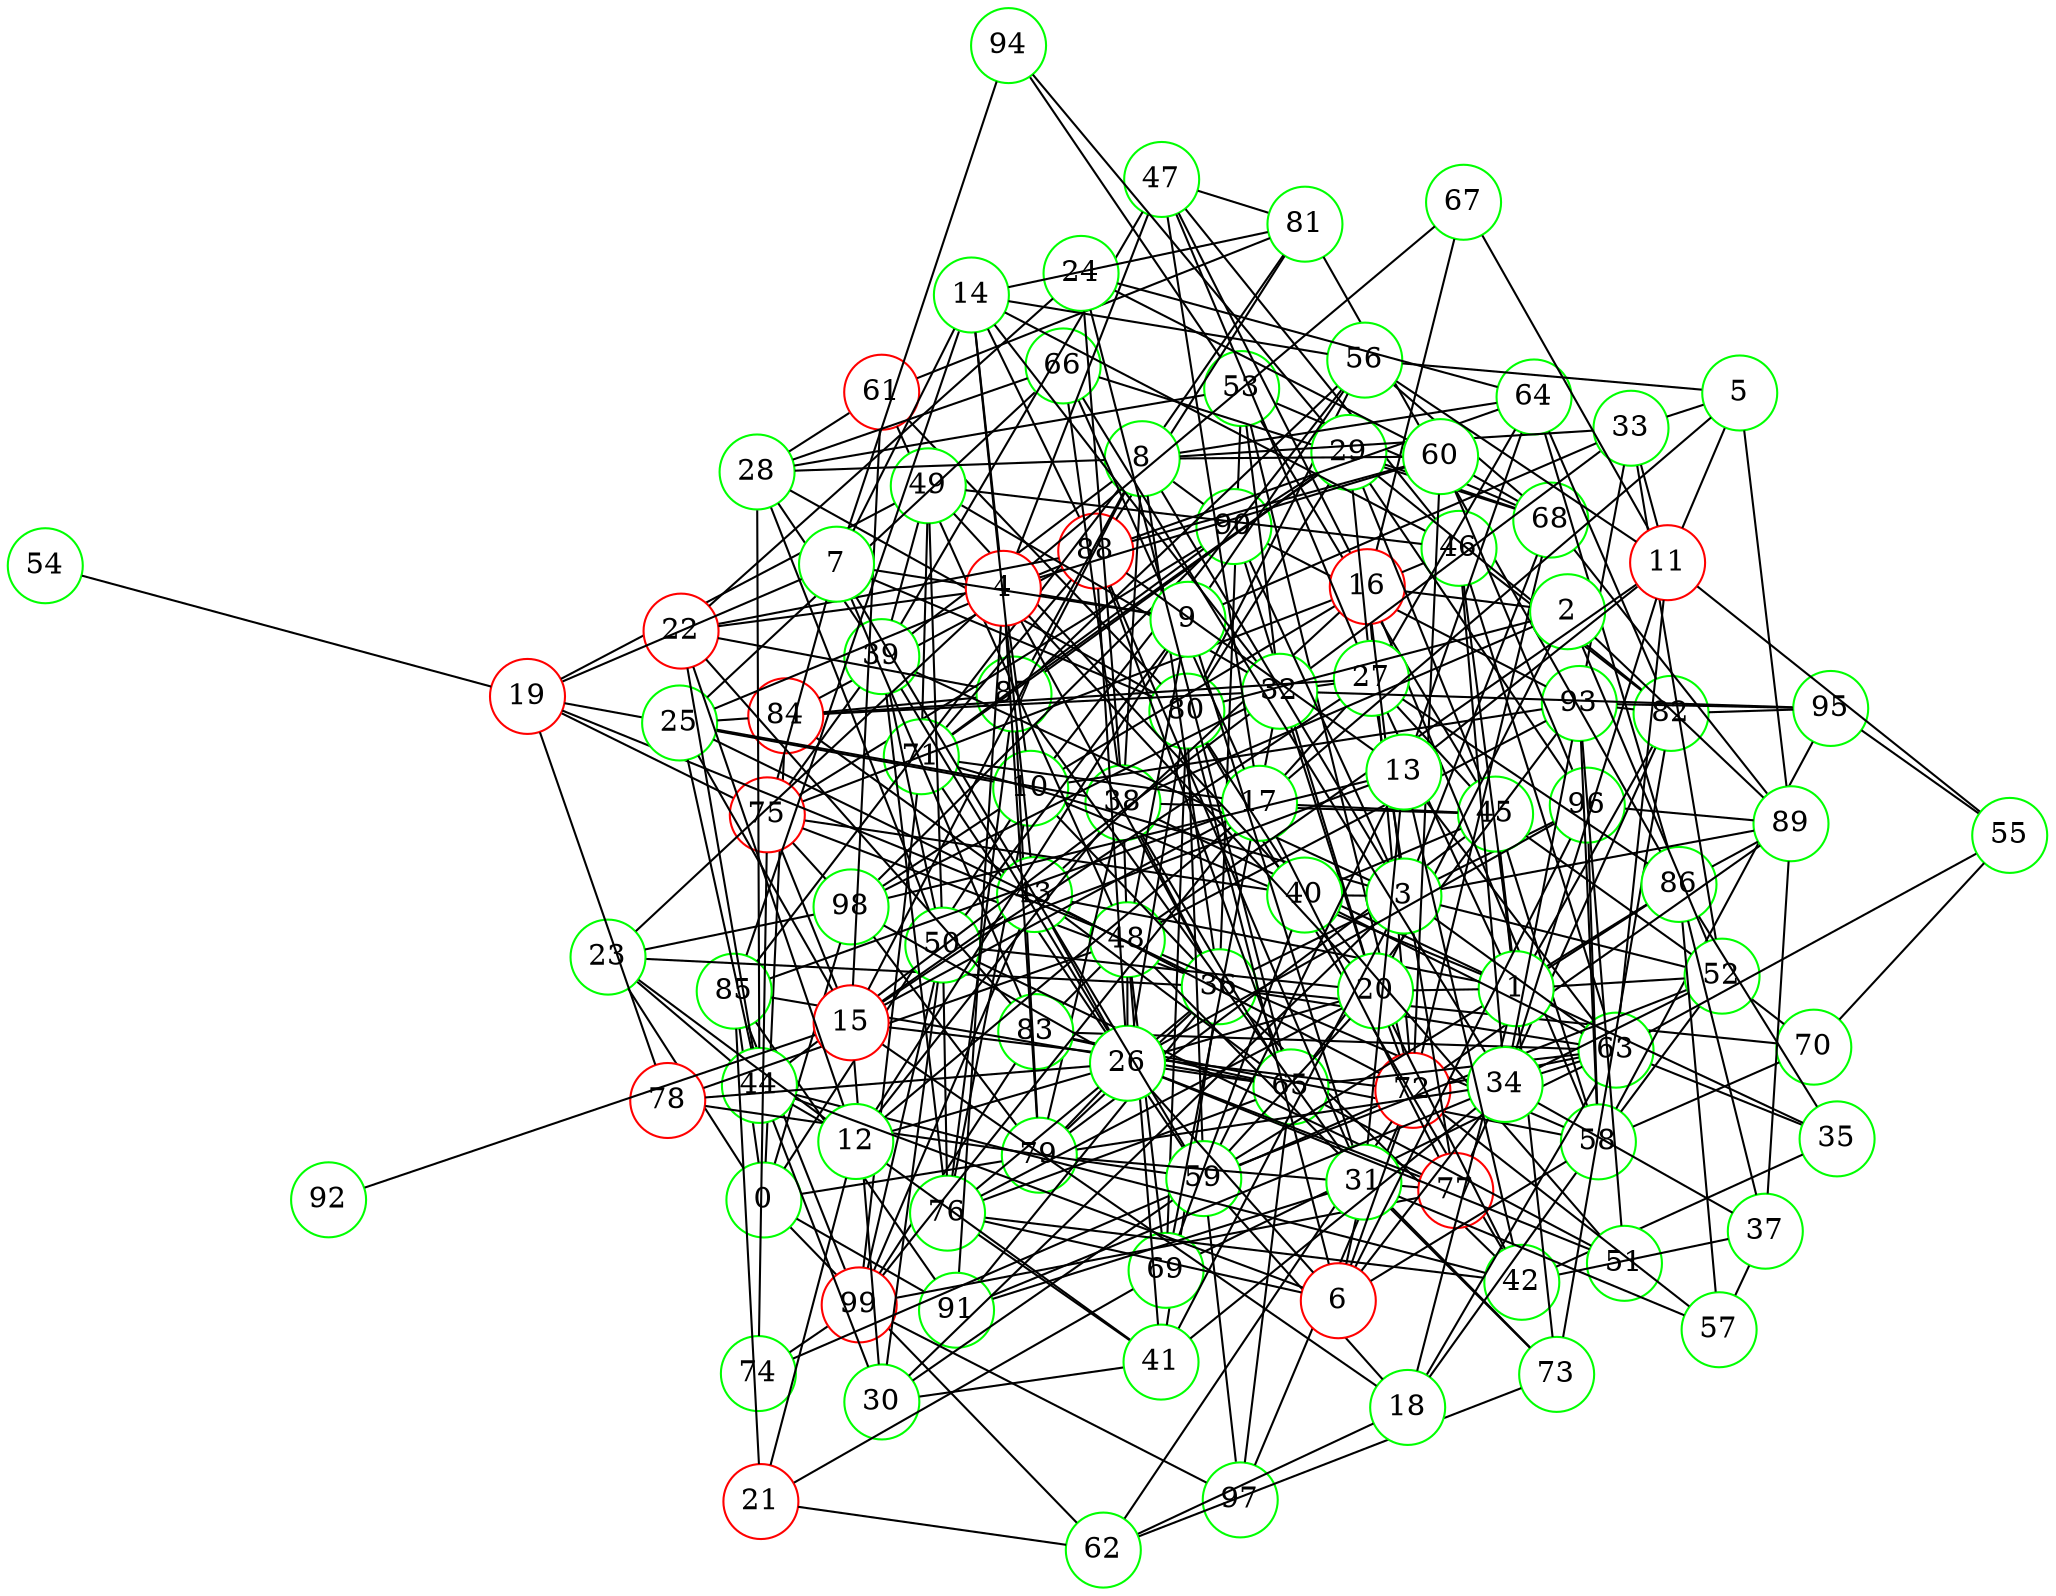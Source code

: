 graph {
graph ["layout"="fdp"]
node ["style"="filled","fillcolor"="white","fixedsize"="true","shape"="circle"]
"0" ["color"="green"]
"98" ["color"="green"]
"84" ["color"="red"]
"87" ["color"="green"]
"88" ["color"="red"]
"85" ["color"="green"]
"99" ["color"="red"]
"91" ["color"="green"]
"23" ["color"="green"]
"36" ["color"="green"]
"96" ["color"="green"]
"38" ["color"="green"]
"48" ["color"="green"]
"69" ["color"="green"]
"80" ["color"="green"]
"73" ["color"="green"]
"82" ["color"="green"]
"93" ["color"="green"]
"95" ["color"="green"]
"78" ["color"="red"]
"83" ["color"="green"]
"58" ["color"="green"]
"70" ["color"="green"]
"61" ["color"="red"]
"81" ["color"="green"]
"86" ["color"="green"]
"89" ["color"="green"]
"65" ["color"="green"]
"97" ["color"="green"]
"76" ["color"="green"]
"66" ["color"="green"]
"68" ["color"="green"]
"72" ["color"="red"]
"74" ["color"="green"]
"75" ["color"="red"]
"90" ["color"="green"]
"45" ["color"="green"]
"52" ["color"="green"]
"59" ["color"="green"]
"71" ["color"="green"]
"53" ["color"="green"]
"94" ["color"="green"]
"79" ["color"="green"]
"41" ["color"="green"]
"42" ["color"="green"]
"44" ["color"="green"]
"63" ["color"="green"]
"10" ["color"="green"]
"16" ["color"="red"]
"67" ["color"="green"]
"43" ["color"="green"]
"46" ["color"="green"]
"49" ["color"="green"]
"50" ["color"="green"]
"77" ["color"="red"]
"47" ["color"="green"]
"19" ["color"="red"]
"54" ["color"="green"]
"56" ["color"="green"]
"62" ["color"="green"]
"1" ["color"="green"]
"18" ["color"="green"]
"35" ["color"="green"]
"20" ["color"="green"]
"32" ["color"="green"]
"33" ["color"="green"]
"27" ["color"="green"]
"64" ["color"="green"]
"29" ["color"="green"]
"2" ["color"="green"]
"3" ["color"="green"]
"39" ["color"="green"]
"8" ["color"="green"]
"15" ["color"="red"]
"17" ["color"="green"]
"25" ["color"="green"]
"92" ["color"="green"]
"30" ["color"="green"]
"28" ["color"="green"]
"60" ["color"="green"]
"40" ["color"="green"]
"51" ["color"="green"]
"4" ["color"="red"]
"22" ["color"="red"]
"24" ["color"="green"]
"9" ["color"="green"]
"12" ["color"="green"]
"21" ["color"="red"]
"31" ["color"="green"]
"57" ["color"="green"]
"14" ["color"="green"]
"5" ["color"="green"]
"11" ["color"="red"]
"34" ["color"="green"]
"37" ["color"="green"]
"55" ["color"="green"]
"13" ["color"="green"]
"6" ["color"="red"]
"26" ["color"="green"]
"7" ["color"="green"]
"0" -- "98"
"0" -- "84"
"0" -- "85"
"0" -- "23"
"0" -- "10"
"0" -- "91"
"0" -- "62"
"0" -- "79"
"84" -- "87"
"84" -- "88"
"85" -- "99"
"85" -- "91"
"23" -- "98"
"23" -- "36"
"23" -- "44"
"36" -- "96"
"36" -- "38"
"36" -- "70"
"36" -- "41"
"36" -- "42"
"36" -- "75"
"36" -- "79"
"36" -- "53"
"36" -- "91"
"36" -- "63"
"38" -- "48"
"38" -- "65"
"38" -- "66"
"38" -- "45"
"38" -- "79"
"48" -- "69"
"48" -- "73"
"48" -- "78"
"48" -- "83"
"48" -- "58"
"48" -- "61"
"48" -- "93"
"69" -- "80"
"73" -- "82"
"82" -- "93"
"82" -- "95"
"93" -- "95"
"83" -- "99"
"58" -- "96"
"58" -- "83"
"58" -- "70"
"58" -- "93"
"58" -- "95"
"61" -- "80"
"61" -- "81"
"81" -- "86"
"81" -- "88"
"86" -- "89"
"89" -- "96"
"65" -- "97"
"65" -- "83"
"65" -- "85"
"65" -- "88"
"65" -- "76"
"65" -- "93"
"97" -- "99"
"76" -- "87"
"66" -- "68"
"68" -- "72"
"68" -- "89"
"72" -- "97"
"72" -- "74"
"72" -- "89"
"74" -- "99"
"74" -- "75"
"75" -- "98"
"75" -- "90"
"90" -- "98"
"90" -- "93"
"45" -- "52"
"45" -- "53"
"45" -- "73"
"45" -- "58"
"45" -- "79"
"52" -- "70"
"52" -- "58"
"52" -- "59"
"59" -- "80"
"59" -- "97"
"59" -- "86"
"59" -- "71"
"59" -- "78"
"71" -- "99"
"71" -- "88"
"71" -- "90"
"53" -- "68"
"53" -- "72"
"53" -- "94"
"79" -- "98"
"79" -- "87"
"41" -- "48"
"41" -- "76"
"42" -- "80"
"42" -- "44"
"42" -- "76"
"63" -- "65"
"63" -- "69"
"63" -- "72"
"63" -- "83"
"10" -- "16"
"10" -- "98"
"10" -- "19"
"10" -- "36"
"10" -- "56"
"10" -- "76"
"10" -- "93"
"16" -- "67"
"16" -- "72"
"16" -- "58"
"16" -- "43"
"16" -- "75"
"16" -- "46"
"16" -- "47"
"43" -- "65"
"43" -- "99"
"43" -- "84"
"43" -- "72"
"46" -- "49"
"46" -- "82"
"46" -- "47"
"46" -- "63"
"49" -- "50"
"49" -- "71"
"50" -- "99"
"50" -- "76"
"50" -- "77"
"77" -- "82"
"77" -- "99"
"77" -- "79"
"47" -- "81"
"19" -- "48"
"19" -- "49"
"19" -- "54"
"19" -- "75"
"19" -- "78"
"56" -- "80"
"56" -- "68"
"56" -- "87"
"62" -- "72"
"62" -- "73"
"1" -- "18"
"1" -- "82"
"1" -- "35"
"1" -- "20"
"1" -- "52"
"1" -- "38"
"1" -- "86"
"1" -- "10"
"1" -- "27"
"1" -- "43"
"1" -- "45"
"1" -- "46"
"18" -- "58"
"18" -- "59"
"18" -- "62"
"18" -- "63"
"35" -- "86"
"35" -- "42"
"35" -- "63"
"20" -- "32"
"20" -- "50"
"20" -- "72"
"20" -- "42"
"20" -- "90"
"20" -- "59"
"20" -- "76"
"32" -- "33"
"32" -- "49"
"32" -- "98"
"32" -- "84"
"32" -- "53"
"32" -- "69"
"32" -- "44"
"32" -- "95"
"33" -- "52"
"33" -- "93"
"27" -- "32"
"27" -- "64"
"27" -- "84"
"27" -- "86"
"27" -- "29"
"27" -- "45"
"27" -- "77"
"27" -- "47"
"64" -- "82"
"64" -- "86"
"64" -- "88"
"29" -- "80"
"29" -- "96"
"29" -- "82"
"29" -- "68"
"29" -- "71"
"29" -- "87"
"29" -- "90"
"29" -- "45"
"29" -- "94"
"2" -- "16"
"2" -- "80"
"2" -- "20"
"2" -- "52"
"2" -- "38"
"2" -- "89"
"3" -- "16"
"3" -- "52"
"3" -- "68"
"3" -- "39"
"3" -- "71"
"3" -- "8"
"3" -- "40"
"3" -- "41"
"3" -- "89"
"3" -- "90"
"3" -- "30"
"3" -- "63"
"39" -- "49"
"39" -- "50"
"39" -- "75"
"39" -- "76"
"39" -- "47"
"8" -- "64"
"8" -- "33"
"8" -- "36"
"8" -- "38"
"8" -- "39"
"8" -- "15"
"8" -- "81"
"8" -- "85"
"8" -- "87"
"8" -- "90"
"8" -- "28"
"8" -- "60"
"15" -- "17"
"15" -- "18"
"15" -- "72"
"15" -- "25"
"15" -- "27"
"15" -- "43"
"15" -- "75"
"15" -- "92"
"15" -- "61"
"15" -- "30"
"17" -- "66"
"17" -- "99"
"17" -- "85"
"17" -- "71"
"17" -- "27"
"17" -- "45"
"17" -- "77"
"17" -- "47"
"25" -- "66"
"25" -- "36"
"25" -- "84"
"25" -- "38"
"25" -- "88"
"25" -- "44"
"30" -- "50"
"30" -- "41"
"30" -- "59"
"30" -- "44"
"28" -- "80"
"28" -- "50"
"28" -- "66"
"28" -- "53"
"28" -- "39"
"28" -- "44"
"28" -- "61"
"60" -- "96"
"60" -- "68"
"60" -- "72"
"60" -- "88"
"40" -- "80"
"40" -- "49"
"40" -- "51"
"40" -- "69"
"40" -- "75"
"40" -- "45"
"40" -- "63"
"51" -- "65"
"51" -- "93"
"4" -- "67"
"4" -- "20"
"4" -- "36"
"4" -- "22"
"4" -- "23"
"4" -- "9"
"4" -- "10"
"4" -- "91"
"4" -- "60"
"4" -- "14"
"4" -- "47"
"4" -- "79"
"22" -- "83"
"22" -- "87"
"22" -- "24"
"22" -- "88"
"22" -- "44"
"24" -- "64"
"24" -- "65"
"24" -- "38"
"24" -- "60"
"9" -- "48"
"9" -- "33"
"9" -- "50"
"9" -- "56"
"9" -- "12"
"9" -- "31"
"12" -- "17"
"12" -- "20"
"12" -- "21"
"12" -- "22"
"12" -- "38"
"12" -- "23"
"12" -- "41"
"12" -- "44"
"21" -- "69"
"21" -- "85"
"21" -- "62"
"31" -- "87"
"31" -- "88"
"31" -- "57"
"31" -- "73"
"31" -- "91"
"57" -- "86"
"57" -- "72"
"14" -- "32"
"14" -- "81"
"14" -- "85"
"14" -- "56"
"14" -- "88"
"14" -- "43"
"14" -- "46"
"5" -- "17"
"5" -- "33"
"5" -- "56"
"5" -- "89"
"5" -- "11"
"11" -- "48"
"11" -- "33"
"11" -- "34"
"11" -- "67"
"11" -- "55"
"11" -- "56"
"11" -- "13"
"11" -- "63"
"34" -- "66"
"34" -- "52"
"34" -- "37"
"34" -- "41"
"34" -- "91"
"34" -- "93"
"34" -- "46"
"34" -- "63"
"34" -- "79"
"37" -- "86"
"37" -- "57"
"37" -- "89"
"37" -- "42"
"55" -- "70"
"55" -- "63"
"55" -- "95"
"13" -- "64"
"13" -- "50"
"13" -- "98"
"13" -- "88"
"13" -- "42"
"13" -- "59"
"13" -- "31"
"13" -- "63"
"6" -- "80"
"6" -- "96"
"6" -- "34"
"6" -- "72"
"6" -- "26"
"6" -- "58"
"6" -- "44"
"6" -- "76"
"6" -- "31"
"26" -- "96"
"26" -- "65"
"26" -- "98"
"26" -- "36"
"26" -- "39"
"26" -- "43"
"26" -- "76"
"26" -- "77"
"26" -- "78"
"26" -- "79"
"26" -- "48"
"26" -- "80"
"26" -- "51"
"26" -- "88"
"7" -- "80"
"7" -- "19"
"7" -- "83"
"7" -- "9"
"7" -- "59"
"7" -- "75"
"7" -- "14"
"7" -- "94"
}